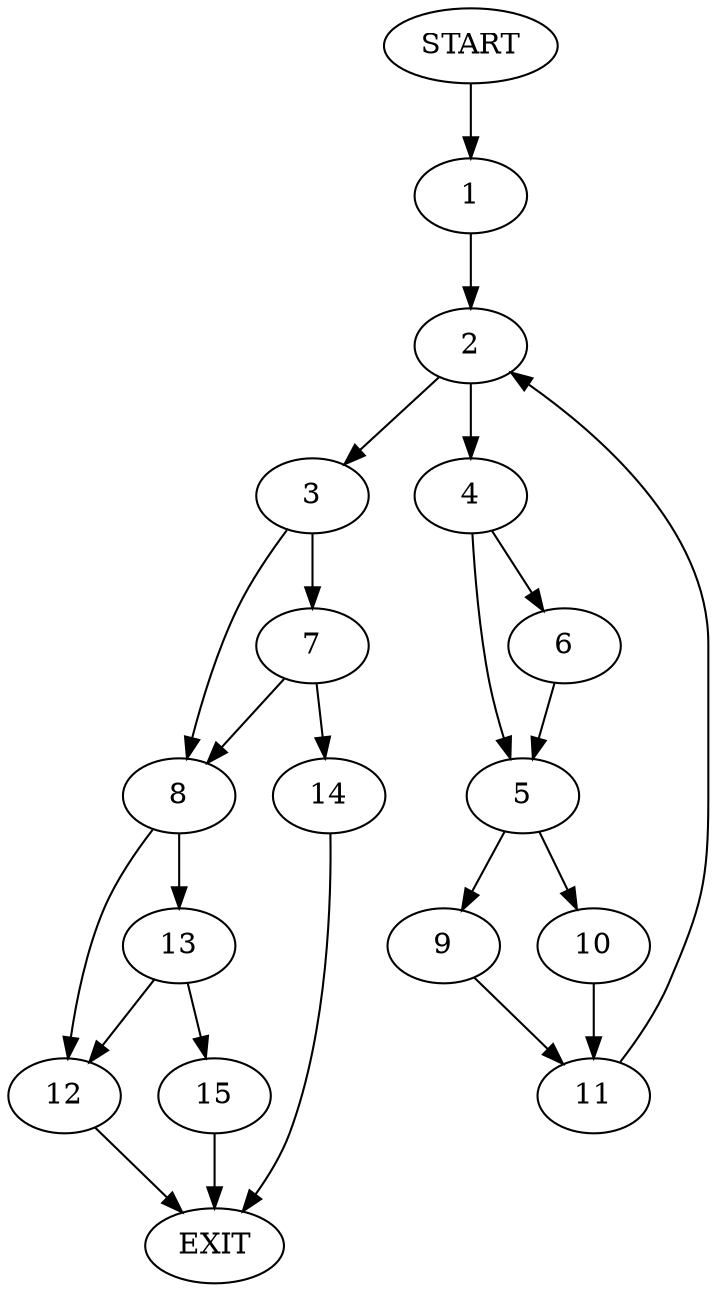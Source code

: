 digraph {
0 [label="START"]
16 [label="EXIT"]
0 -> 1
1 -> 2
2 -> 3
2 -> 4
4 -> 5
4 -> 6
3 -> 7
3 -> 8
5 -> 9
5 -> 10
6 -> 5
9 -> 11
10 -> 11
11 -> 2
8 -> 12
8 -> 13
7 -> 14
7 -> 8
14 -> 16
12 -> 16
13 -> 12
13 -> 15
15 -> 16
}
